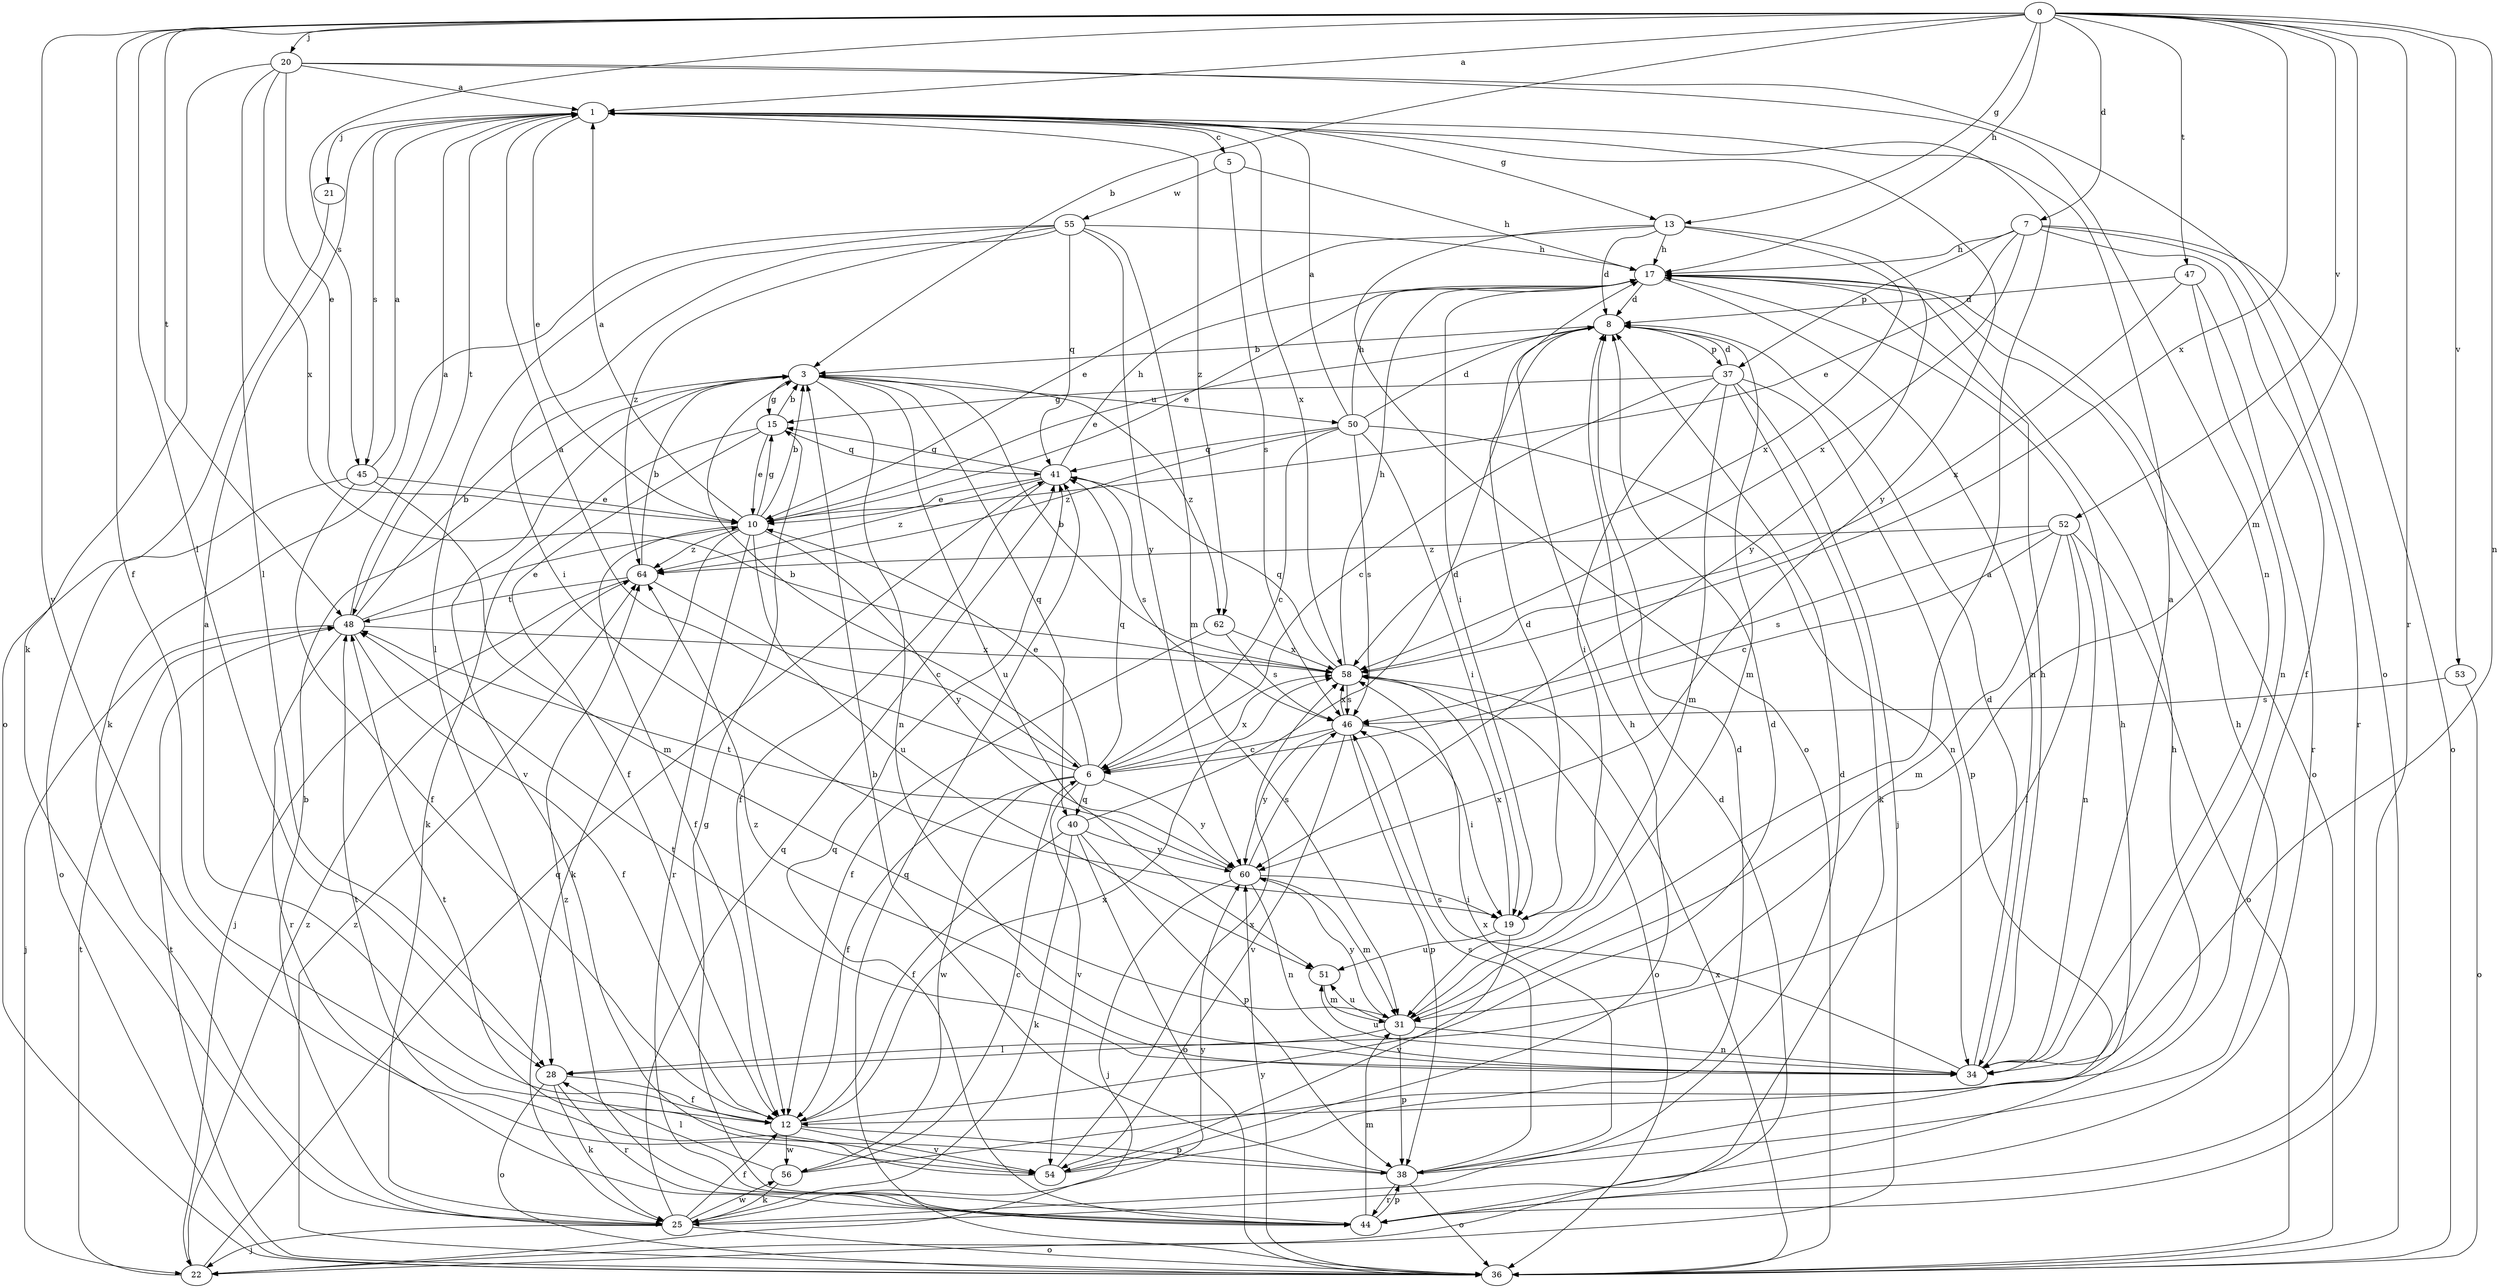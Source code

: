 strict digraph  {
0;
1;
3;
5;
6;
7;
8;
10;
12;
13;
15;
17;
19;
20;
21;
22;
25;
28;
31;
34;
36;
37;
38;
40;
41;
44;
45;
46;
47;
48;
50;
51;
52;
53;
54;
55;
56;
58;
60;
62;
64;
0 -> 1  [label=a];
0 -> 3  [label=b];
0 -> 7  [label=d];
0 -> 12  [label=f];
0 -> 13  [label=g];
0 -> 17  [label=h];
0 -> 20  [label=j];
0 -> 28  [label=l];
0 -> 31  [label=m];
0 -> 34  [label=n];
0 -> 44  [label=r];
0 -> 45  [label=s];
0 -> 47  [label=t];
0 -> 48  [label=t];
0 -> 52  [label=v];
0 -> 53  [label=v];
0 -> 54  [label=v];
0 -> 58  [label=x];
1 -> 5  [label=c];
1 -> 10  [label=e];
1 -> 13  [label=g];
1 -> 21  [label=j];
1 -> 45  [label=s];
1 -> 48  [label=t];
1 -> 58  [label=x];
1 -> 60  [label=y];
1 -> 62  [label=z];
3 -> 15  [label=g];
3 -> 34  [label=n];
3 -> 40  [label=q];
3 -> 50  [label=u];
3 -> 51  [label=u];
3 -> 54  [label=v];
3 -> 62  [label=z];
5 -> 17  [label=h];
5 -> 46  [label=s];
5 -> 55  [label=w];
6 -> 1  [label=a];
6 -> 3  [label=b];
6 -> 10  [label=e];
6 -> 12  [label=f];
6 -> 40  [label=q];
6 -> 41  [label=q];
6 -> 54  [label=v];
6 -> 56  [label=w];
6 -> 58  [label=x];
6 -> 60  [label=y];
7 -> 10  [label=e];
7 -> 12  [label=f];
7 -> 17  [label=h];
7 -> 36  [label=o];
7 -> 37  [label=p];
7 -> 44  [label=r];
7 -> 58  [label=x];
8 -> 3  [label=b];
8 -> 10  [label=e];
8 -> 31  [label=m];
8 -> 37  [label=p];
10 -> 1  [label=a];
10 -> 3  [label=b];
10 -> 12  [label=f];
10 -> 15  [label=g];
10 -> 25  [label=k];
10 -> 44  [label=r];
10 -> 51  [label=u];
10 -> 60  [label=y];
10 -> 64  [label=z];
12 -> 1  [label=a];
12 -> 8  [label=d];
12 -> 38  [label=p];
12 -> 54  [label=v];
12 -> 56  [label=w];
12 -> 58  [label=x];
13 -> 8  [label=d];
13 -> 10  [label=e];
13 -> 17  [label=h];
13 -> 36  [label=o];
13 -> 58  [label=x];
13 -> 60  [label=y];
15 -> 3  [label=b];
15 -> 10  [label=e];
15 -> 12  [label=f];
15 -> 25  [label=k];
15 -> 41  [label=q];
17 -> 8  [label=d];
17 -> 10  [label=e];
17 -> 19  [label=i];
17 -> 34  [label=n];
17 -> 36  [label=o];
19 -> 8  [label=d];
19 -> 51  [label=u];
19 -> 54  [label=v];
19 -> 58  [label=x];
20 -> 1  [label=a];
20 -> 10  [label=e];
20 -> 25  [label=k];
20 -> 28  [label=l];
20 -> 34  [label=n];
20 -> 36  [label=o];
20 -> 58  [label=x];
21 -> 36  [label=o];
22 -> 8  [label=d];
22 -> 41  [label=q];
22 -> 48  [label=t];
22 -> 64  [label=z];
25 -> 3  [label=b];
25 -> 8  [label=d];
25 -> 12  [label=f];
25 -> 22  [label=j];
25 -> 36  [label=o];
25 -> 41  [label=q];
25 -> 56  [label=w];
25 -> 60  [label=y];
28 -> 12  [label=f];
28 -> 25  [label=k];
28 -> 36  [label=o];
28 -> 44  [label=r];
31 -> 1  [label=a];
31 -> 28  [label=l];
31 -> 34  [label=n];
31 -> 38  [label=p];
31 -> 51  [label=u];
31 -> 60  [label=y];
34 -> 1  [label=a];
34 -> 8  [label=d];
34 -> 17  [label=h];
34 -> 46  [label=s];
34 -> 48  [label=t];
34 -> 51  [label=u];
34 -> 64  [label=z];
36 -> 41  [label=q];
36 -> 48  [label=t];
36 -> 58  [label=x];
36 -> 60  [label=y];
36 -> 64  [label=z];
37 -> 6  [label=c];
37 -> 8  [label=d];
37 -> 15  [label=g];
37 -> 19  [label=i];
37 -> 22  [label=j];
37 -> 25  [label=k];
37 -> 31  [label=m];
37 -> 38  [label=p];
38 -> 3  [label=b];
38 -> 17  [label=h];
38 -> 36  [label=o];
38 -> 44  [label=r];
38 -> 46  [label=s];
38 -> 48  [label=t];
38 -> 58  [label=x];
40 -> 8  [label=d];
40 -> 12  [label=f];
40 -> 25  [label=k];
40 -> 36  [label=o];
40 -> 38  [label=p];
40 -> 60  [label=y];
41 -> 10  [label=e];
41 -> 12  [label=f];
41 -> 15  [label=g];
41 -> 17  [label=h];
41 -> 46  [label=s];
41 -> 64  [label=z];
44 -> 15  [label=g];
44 -> 17  [label=h];
44 -> 31  [label=m];
44 -> 38  [label=p];
44 -> 41  [label=q];
44 -> 64  [label=z];
45 -> 1  [label=a];
45 -> 10  [label=e];
45 -> 12  [label=f];
45 -> 31  [label=m];
45 -> 36  [label=o];
46 -> 6  [label=c];
46 -> 19  [label=i];
46 -> 38  [label=p];
46 -> 54  [label=v];
46 -> 58  [label=x];
46 -> 60  [label=y];
47 -> 8  [label=d];
47 -> 34  [label=n];
47 -> 44  [label=r];
47 -> 58  [label=x];
48 -> 1  [label=a];
48 -> 3  [label=b];
48 -> 10  [label=e];
48 -> 12  [label=f];
48 -> 22  [label=j];
48 -> 44  [label=r];
48 -> 58  [label=x];
50 -> 1  [label=a];
50 -> 6  [label=c];
50 -> 8  [label=d];
50 -> 17  [label=h];
50 -> 19  [label=i];
50 -> 34  [label=n];
50 -> 41  [label=q];
50 -> 46  [label=s];
50 -> 64  [label=z];
51 -> 31  [label=m];
52 -> 6  [label=c];
52 -> 28  [label=l];
52 -> 31  [label=m];
52 -> 34  [label=n];
52 -> 36  [label=o];
52 -> 46  [label=s];
52 -> 64  [label=z];
53 -> 36  [label=o];
53 -> 46  [label=s];
54 -> 8  [label=d];
54 -> 17  [label=h];
54 -> 48  [label=t];
54 -> 58  [label=x];
55 -> 17  [label=h];
55 -> 19  [label=i];
55 -> 25  [label=k];
55 -> 28  [label=l];
55 -> 31  [label=m];
55 -> 41  [label=q];
55 -> 60  [label=y];
55 -> 64  [label=z];
56 -> 6  [label=c];
56 -> 17  [label=h];
56 -> 25  [label=k];
56 -> 28  [label=l];
58 -> 3  [label=b];
58 -> 17  [label=h];
58 -> 36  [label=o];
58 -> 41  [label=q];
58 -> 46  [label=s];
60 -> 19  [label=i];
60 -> 22  [label=j];
60 -> 31  [label=m];
60 -> 34  [label=n];
60 -> 46  [label=s];
60 -> 48  [label=t];
62 -> 12  [label=f];
62 -> 46  [label=s];
62 -> 58  [label=x];
64 -> 3  [label=b];
64 -> 6  [label=c];
64 -> 22  [label=j];
64 -> 48  [label=t];
}
